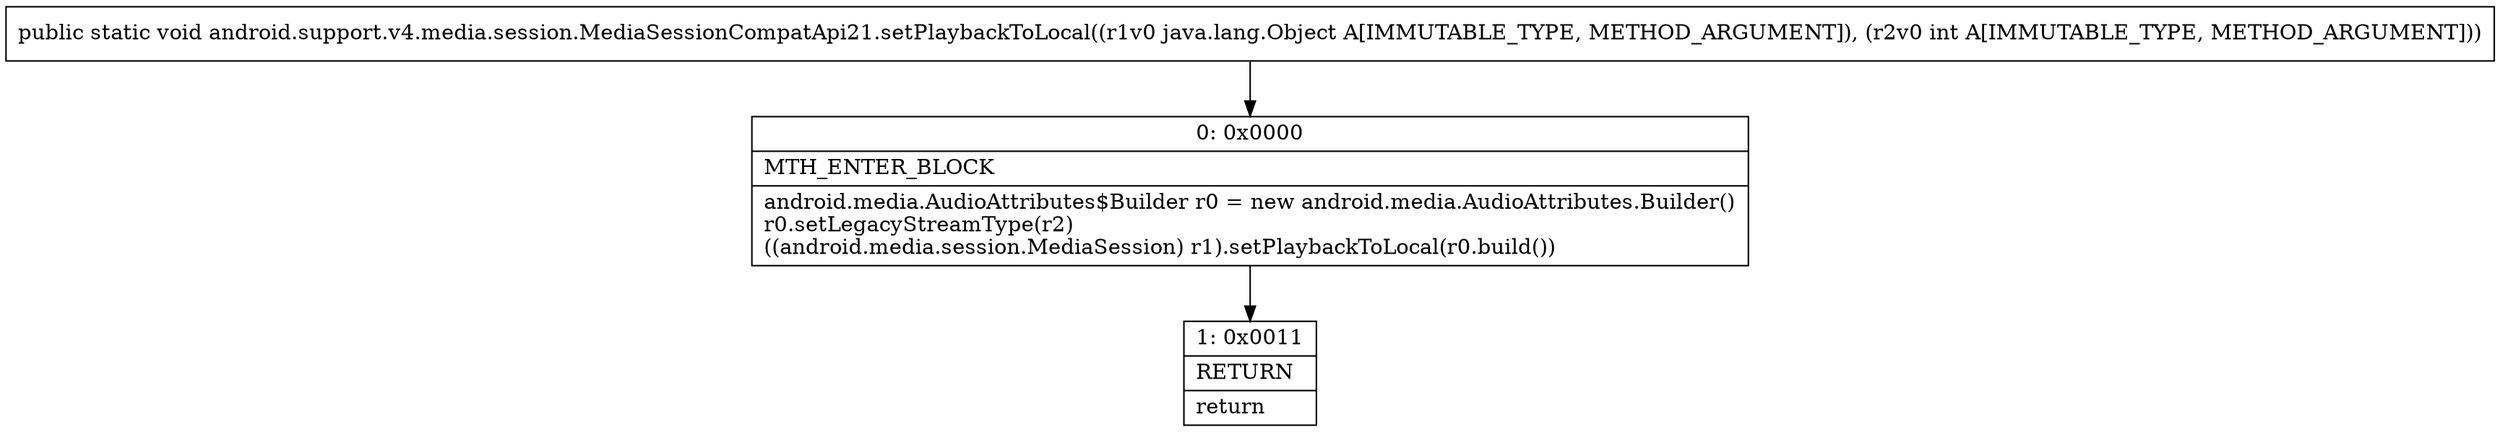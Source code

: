 digraph "CFG forandroid.support.v4.media.session.MediaSessionCompatApi21.setPlaybackToLocal(Ljava\/lang\/Object;I)V" {
Node_0 [shape=record,label="{0\:\ 0x0000|MTH_ENTER_BLOCK\l|android.media.AudioAttributes$Builder r0 = new android.media.AudioAttributes.Builder()\lr0.setLegacyStreamType(r2)\l((android.media.session.MediaSession) r1).setPlaybackToLocal(r0.build())\l}"];
Node_1 [shape=record,label="{1\:\ 0x0011|RETURN\l|return\l}"];
MethodNode[shape=record,label="{public static void android.support.v4.media.session.MediaSessionCompatApi21.setPlaybackToLocal((r1v0 java.lang.Object A[IMMUTABLE_TYPE, METHOD_ARGUMENT]), (r2v0 int A[IMMUTABLE_TYPE, METHOD_ARGUMENT])) }"];
MethodNode -> Node_0;
Node_0 -> Node_1;
}

